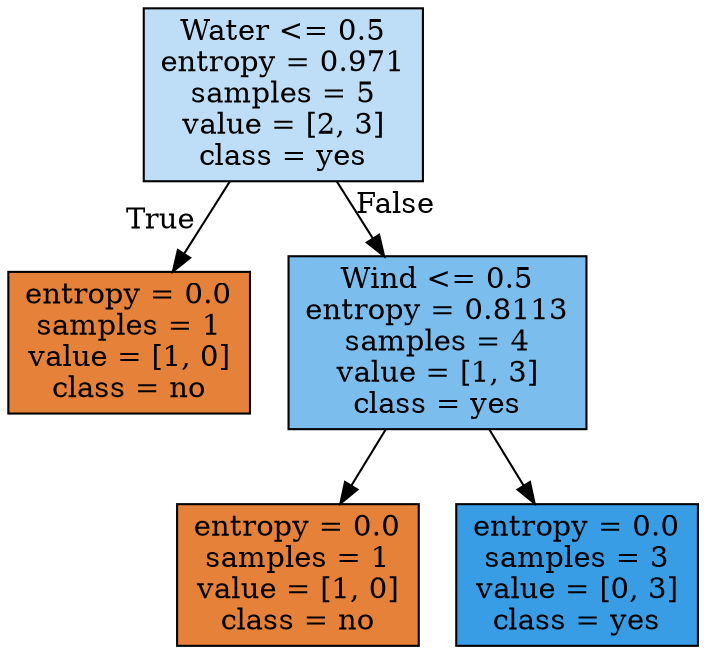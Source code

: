 digraph Tree {
node [shape=box, style="filled", color="black"] ;
0 [label="Water <= 0.5\nentropy = 0.971\nsamples = 5\nvalue = [2, 3]\nclass = yes", fillcolor="#399de555"] ;
1 [label="entropy = 0.0\nsamples = 1\nvalue = [1, 0]\nclass = no", fillcolor="#e58139ff"] ;
0 -> 1 [labeldistance=2.5, labelangle=45, headlabel="True"] ;
2 [label="Wind <= 0.5\nentropy = 0.8113\nsamples = 4\nvalue = [1, 3]\nclass = yes", fillcolor="#399de5aa"] ;
0 -> 2 [labeldistance=2.5, labelangle=-45, headlabel="False"] ;
3 [label="entropy = 0.0\nsamples = 1\nvalue = [1, 0]\nclass = no", fillcolor="#e58139ff"] ;
2 -> 3 ;
4 [label="entropy = 0.0\nsamples = 3\nvalue = [0, 3]\nclass = yes", fillcolor="#399de5ff"] ;
2 -> 4 ;
}